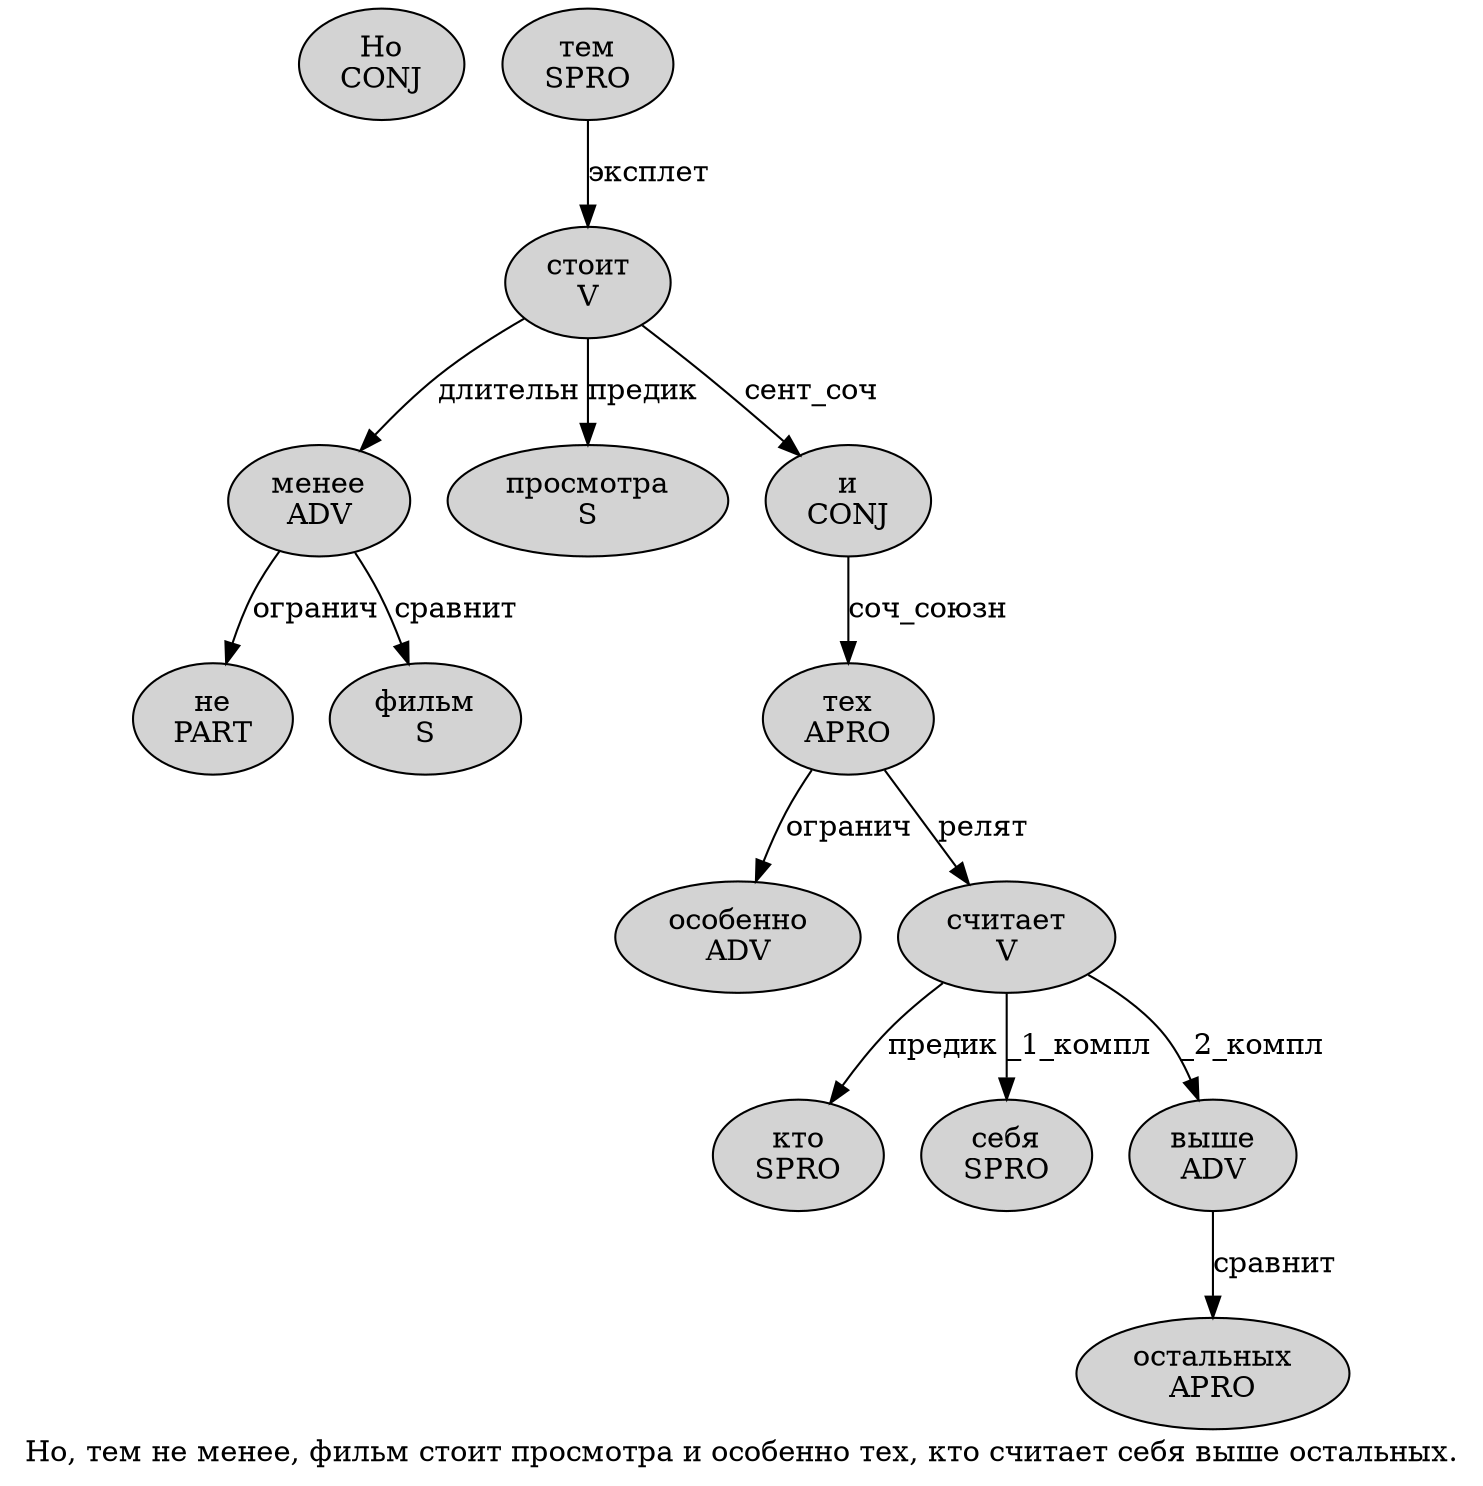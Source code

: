 digraph SENTENCE_363 {
	graph [label="Но, тем не менее, фильм стоит просмотра и особенно тех, кто считает себя выше остальных."]
	node [style=filled]
		0 [label="Но
CONJ" color="" fillcolor=lightgray penwidth=1 shape=ellipse]
		2 [label="тем
SPRO" color="" fillcolor=lightgray penwidth=1 shape=ellipse]
		3 [label="не
PART" color="" fillcolor=lightgray penwidth=1 shape=ellipse]
		4 [label="менее
ADV" color="" fillcolor=lightgray penwidth=1 shape=ellipse]
		6 [label="фильм
S" color="" fillcolor=lightgray penwidth=1 shape=ellipse]
		7 [label="стоит
V" color="" fillcolor=lightgray penwidth=1 shape=ellipse]
		8 [label="просмотра
S" color="" fillcolor=lightgray penwidth=1 shape=ellipse]
		9 [label="и
CONJ" color="" fillcolor=lightgray penwidth=1 shape=ellipse]
		10 [label="особенно
ADV" color="" fillcolor=lightgray penwidth=1 shape=ellipse]
		11 [label="тех
APRO" color="" fillcolor=lightgray penwidth=1 shape=ellipse]
		13 [label="кто
SPRO" color="" fillcolor=lightgray penwidth=1 shape=ellipse]
		14 [label="считает
V" color="" fillcolor=lightgray penwidth=1 shape=ellipse]
		15 [label="себя
SPRO" color="" fillcolor=lightgray penwidth=1 shape=ellipse]
		16 [label="выше
ADV" color="" fillcolor=lightgray penwidth=1 shape=ellipse]
		17 [label="остальных
APRO" color="" fillcolor=lightgray penwidth=1 shape=ellipse]
			16 -> 17 [label="сравнит"]
			14 -> 13 [label="предик"]
			14 -> 15 [label="_1_компл"]
			14 -> 16 [label="_2_компл"]
			2 -> 7 [label="эксплет"]
			9 -> 11 [label="соч_союзн"]
			4 -> 3 [label="огранич"]
			4 -> 6 [label="сравнит"]
			11 -> 10 [label="огранич"]
			11 -> 14 [label="релят"]
			7 -> 4 [label="длительн"]
			7 -> 8 [label="предик"]
			7 -> 9 [label="сент_соч"]
}